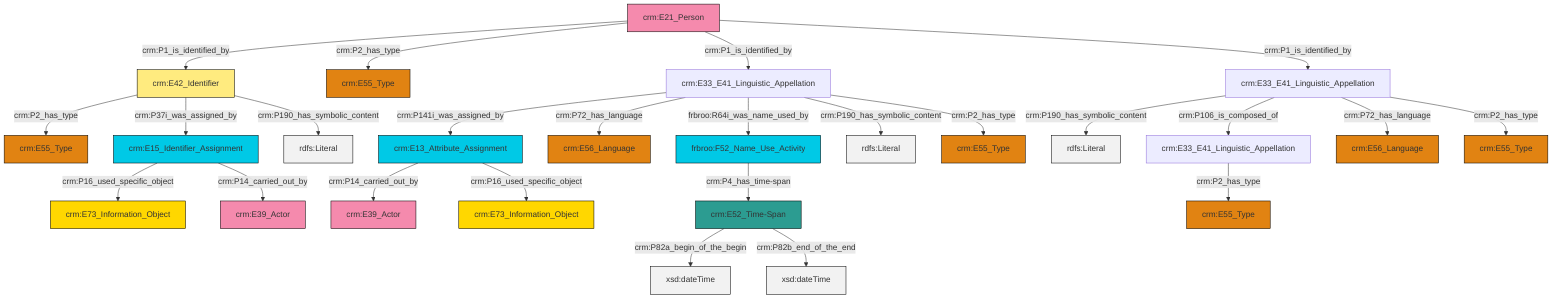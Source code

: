 graph TD
classDef Literal fill:#f2f2f2,stroke:#000000;
classDef CRM_Entity fill:#FFFFFF,stroke:#000000;
classDef Temporal_Entity fill:#00C9E6, stroke:#000000;
classDef Type fill:#E18312, stroke:#000000;
classDef Time-Span fill:#2C9C91, stroke:#000000;
classDef Appellation fill:#FFEB7F, stroke:#000000;
classDef Place fill:#008836, stroke:#000000;
classDef Persistent_Item fill:#B266B2, stroke:#000000;
classDef Conceptual_Object fill:#FFD700, stroke:#000000;
classDef Physical_Thing fill:#D2B48C, stroke:#000000;
classDef Actor fill:#f58aad, stroke:#000000;
classDef PC_Classes fill:#4ce600, stroke:#000000;
classDef Multi fill:#cccccc,stroke:#000000;

0["crm:E42_Identifier"]:::Appellation -->|crm:P2_has_type| 1["crm:E55_Type"]:::Type
2["crm:E21_Person"]:::Actor -->|crm:P1_is_identified_by| 0["crm:E42_Identifier"]:::Appellation
3["crm:E33_E41_Linguistic_Appellation"]:::Default -->|crm:P141i_was_assigned_by| 4["crm:E13_Attribute_Assignment"]:::Temporal_Entity
7["crm:E33_E41_Linguistic_Appellation"]:::Default -->|crm:P190_has_symbolic_content| 8[rdfs:Literal]:::Literal
3["crm:E33_E41_Linguistic_Appellation"]:::Default -->|crm:P72_has_language| 5["crm:E56_Language"]:::Type
0["crm:E42_Identifier"]:::Appellation -->|crm:P37i_was_assigned_by| 10["crm:E15_Identifier_Assignment"]:::Temporal_Entity
11["crm:E52_Time-Span"]:::Time-Span -->|crm:P82a_begin_of_the_begin| 13[xsd:dateTime]:::Literal
2["crm:E21_Person"]:::Actor -->|crm:P2_has_type| 15["crm:E55_Type"]:::Type
2["crm:E21_Person"]:::Actor -->|crm:P1_is_identified_by| 3["crm:E33_E41_Linguistic_Appellation"]:::Default
7["crm:E33_E41_Linguistic_Appellation"]:::Default -->|crm:P106_is_composed_of| 16["crm:E33_E41_Linguistic_Appellation"]:::Default
4["crm:E13_Attribute_Assignment"]:::Temporal_Entity -->|crm:P14_carried_out_by| 17["crm:E39_Actor"]:::Actor
11["crm:E52_Time-Span"]:::Time-Span -->|crm:P82b_end_of_the_end| 19[xsd:dateTime]:::Literal
2["crm:E21_Person"]:::Actor -->|crm:P1_is_identified_by| 7["crm:E33_E41_Linguistic_Appellation"]:::Default
10["crm:E15_Identifier_Assignment"]:::Temporal_Entity -->|crm:P16_used_specific_object| 23["crm:E73_Information_Object"]:::Conceptual_Object
21["frbroo:F52_Name_Use_Activity"]:::Temporal_Entity -->|crm:P4_has_time-span| 11["crm:E52_Time-Span"]:::Time-Span
3["crm:E33_E41_Linguistic_Appellation"]:::Default -->|frbroo:R64i_was_name_used_by| 21["frbroo:F52_Name_Use_Activity"]:::Temporal_Entity
10["crm:E15_Identifier_Assignment"]:::Temporal_Entity -->|crm:P14_carried_out_by| 32["crm:E39_Actor"]:::Actor
7["crm:E33_E41_Linguistic_Appellation"]:::Default -->|crm:P72_has_language| 24["crm:E56_Language"]:::Type
0["crm:E42_Identifier"]:::Appellation -->|crm:P190_has_symbolic_content| 41[rdfs:Literal]:::Literal
7["crm:E33_E41_Linguistic_Appellation"]:::Default -->|crm:P2_has_type| 27["crm:E55_Type"]:::Type
16["crm:E33_E41_Linguistic_Appellation"]:::Default -->|crm:P2_has_type| 33["crm:E55_Type"]:::Type
3["crm:E33_E41_Linguistic_Appellation"]:::Default -->|crm:P190_has_symbolic_content| 44[rdfs:Literal]:::Literal
3["crm:E33_E41_Linguistic_Appellation"]:::Default -->|crm:P2_has_type| 45["crm:E55_Type"]:::Type
4["crm:E13_Attribute_Assignment"]:::Temporal_Entity -->|crm:P16_used_specific_object| 39["crm:E73_Information_Object"]:::Conceptual_Object